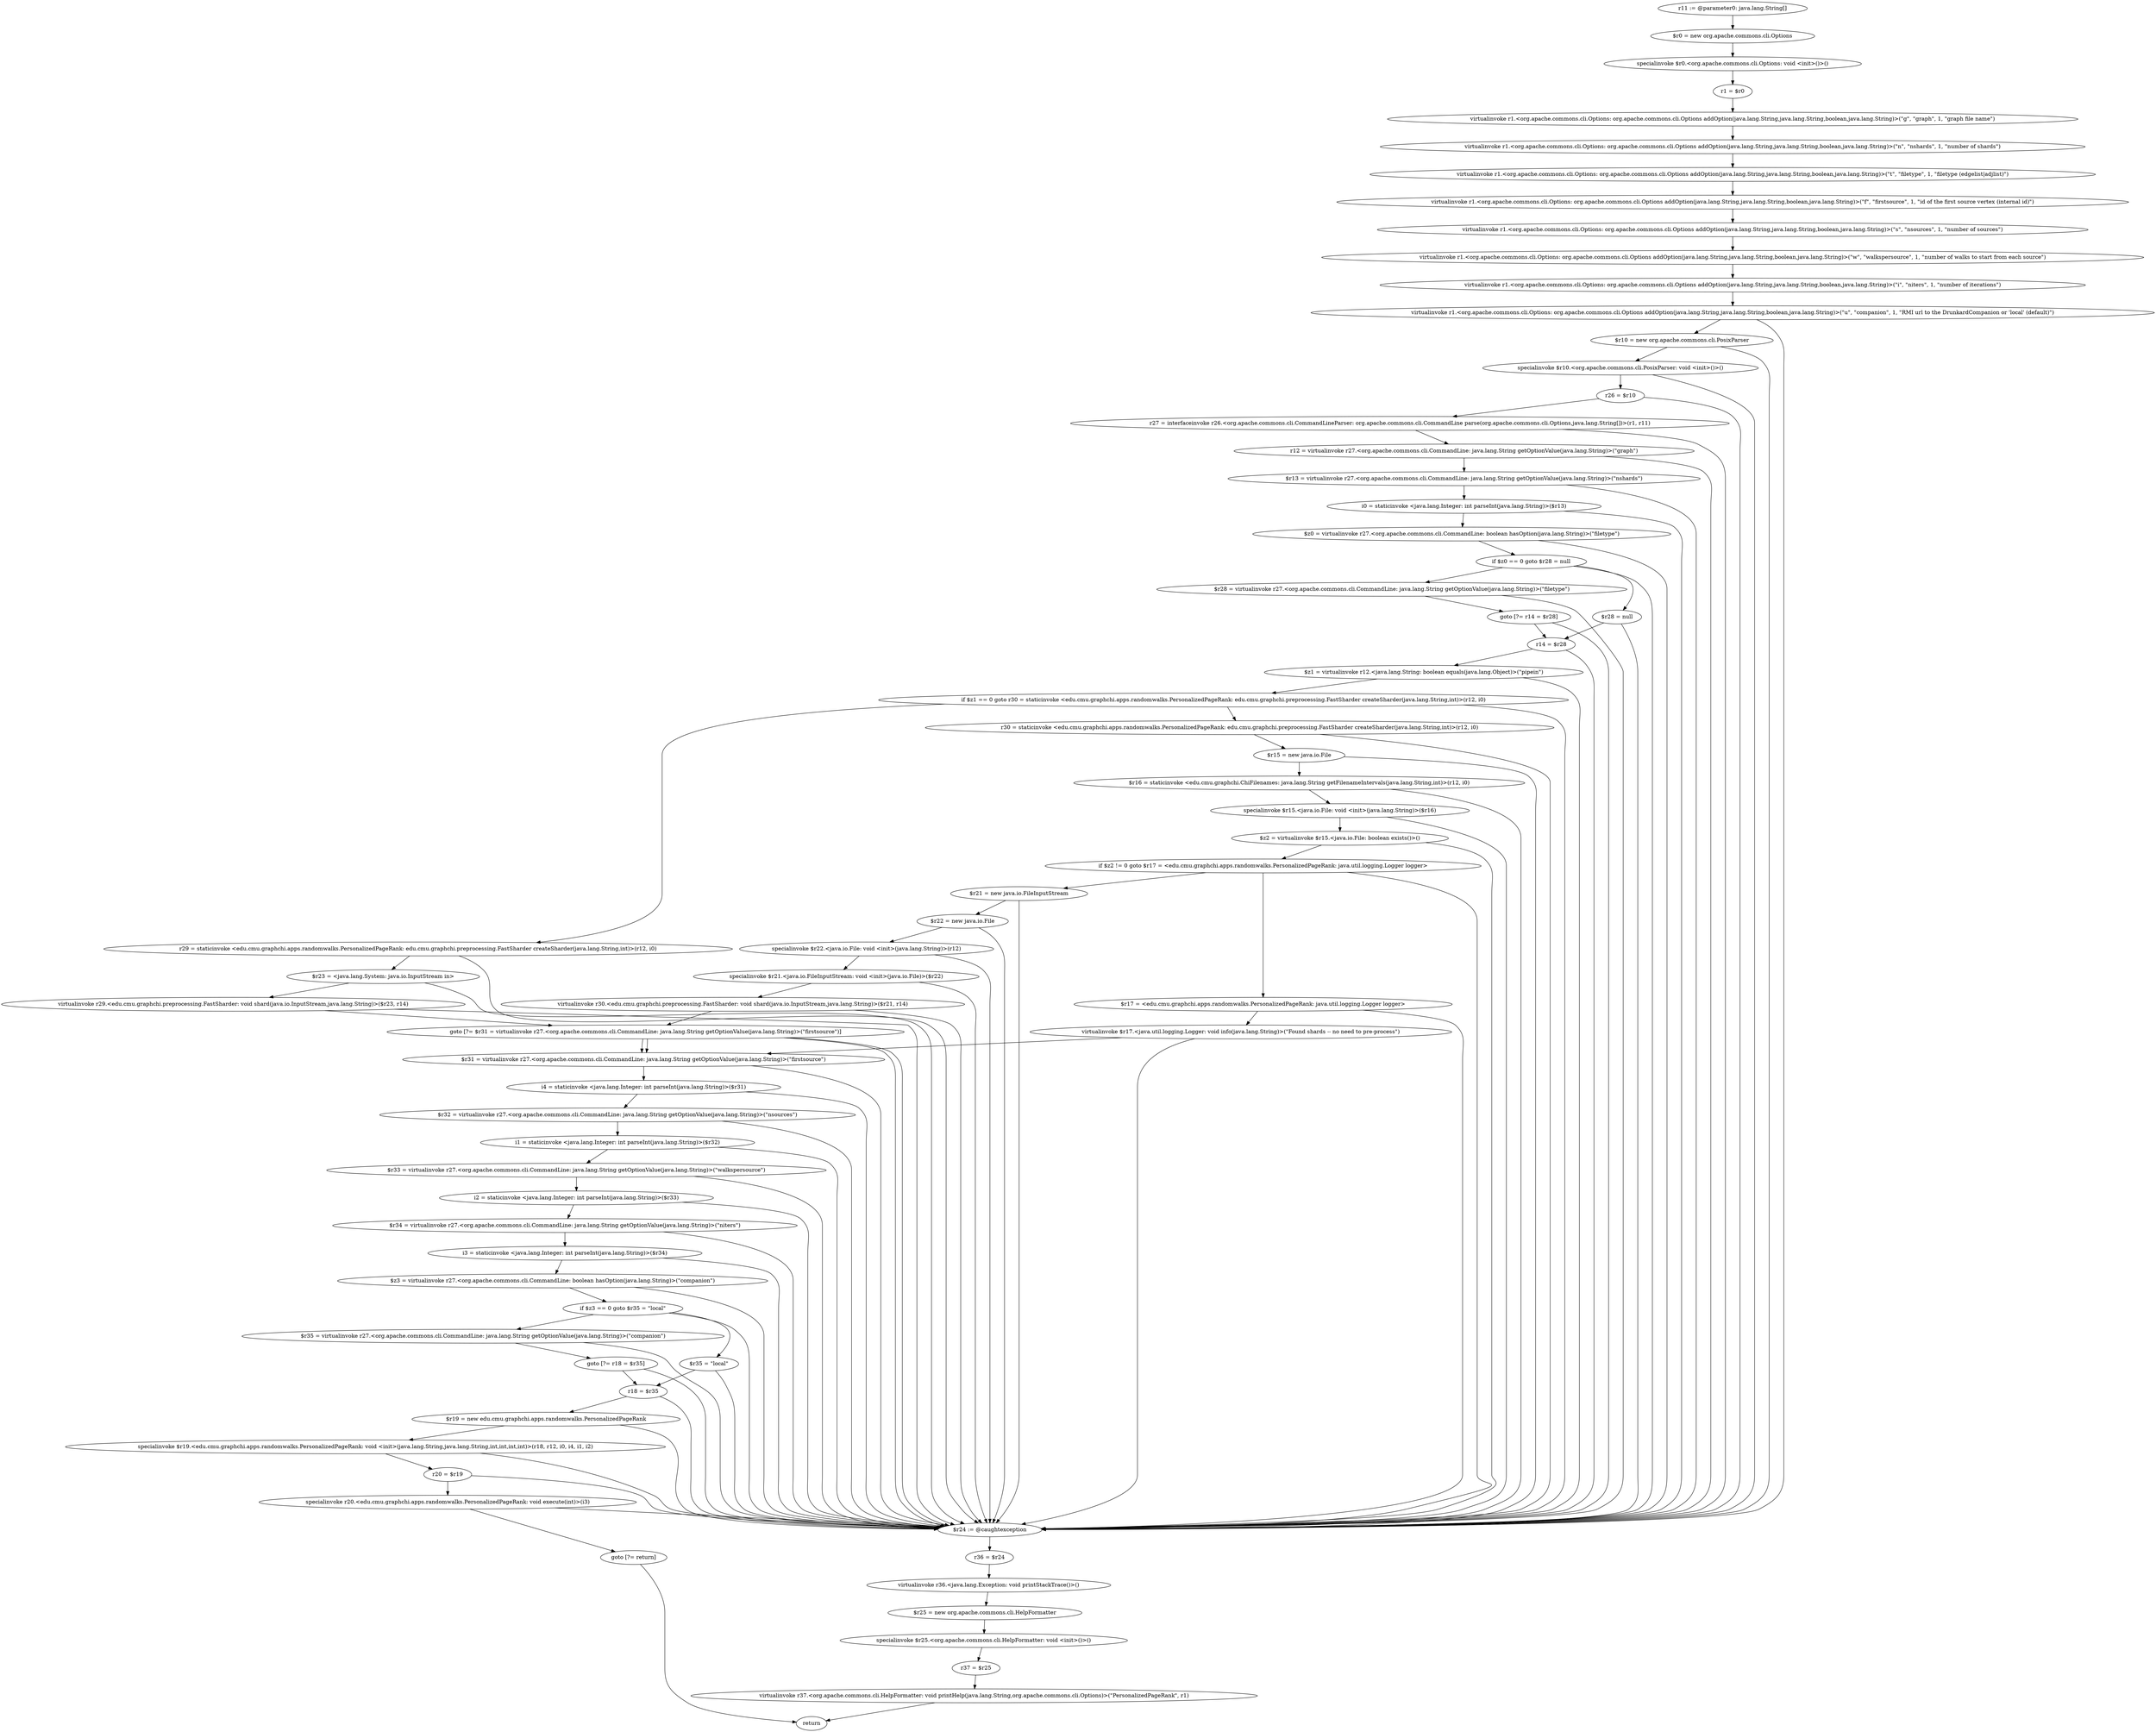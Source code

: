 digraph "unitGraph" {
    "r11 := @parameter0: java.lang.String[]"
    "$r0 = new org.apache.commons.cli.Options"
    "specialinvoke $r0.<org.apache.commons.cli.Options: void <init>()>()"
    "r1 = $r0"
    "virtualinvoke r1.<org.apache.commons.cli.Options: org.apache.commons.cli.Options addOption(java.lang.String,java.lang.String,boolean,java.lang.String)>(\"g\", \"graph\", 1, \"graph file name\")"
    "virtualinvoke r1.<org.apache.commons.cli.Options: org.apache.commons.cli.Options addOption(java.lang.String,java.lang.String,boolean,java.lang.String)>(\"n\", \"nshards\", 1, \"number of shards\")"
    "virtualinvoke r1.<org.apache.commons.cli.Options: org.apache.commons.cli.Options addOption(java.lang.String,java.lang.String,boolean,java.lang.String)>(\"t\", \"filetype\", 1, \"filetype (edgelist|adjlist)\")"
    "virtualinvoke r1.<org.apache.commons.cli.Options: org.apache.commons.cli.Options addOption(java.lang.String,java.lang.String,boolean,java.lang.String)>(\"f\", \"firstsource\", 1, \"id of the first source vertex (internal id)\")"
    "virtualinvoke r1.<org.apache.commons.cli.Options: org.apache.commons.cli.Options addOption(java.lang.String,java.lang.String,boolean,java.lang.String)>(\"s\", \"nsources\", 1, \"number of sources\")"
    "virtualinvoke r1.<org.apache.commons.cli.Options: org.apache.commons.cli.Options addOption(java.lang.String,java.lang.String,boolean,java.lang.String)>(\"w\", \"walkspersource\", 1, \"number of walks to start from each source\")"
    "virtualinvoke r1.<org.apache.commons.cli.Options: org.apache.commons.cli.Options addOption(java.lang.String,java.lang.String,boolean,java.lang.String)>(\"i\", \"niters\", 1, \"number of iterations\")"
    "virtualinvoke r1.<org.apache.commons.cli.Options: org.apache.commons.cli.Options addOption(java.lang.String,java.lang.String,boolean,java.lang.String)>(\"u\", \"companion\", 1, \"RMI url to the DrunkardCompanion or \'local\' (default)\")"
    "$r10 = new org.apache.commons.cli.PosixParser"
    "specialinvoke $r10.<org.apache.commons.cli.PosixParser: void <init>()>()"
    "r26 = $r10"
    "r27 = interfaceinvoke r26.<org.apache.commons.cli.CommandLineParser: org.apache.commons.cli.CommandLine parse(org.apache.commons.cli.Options,java.lang.String[])>(r1, r11)"
    "r12 = virtualinvoke r27.<org.apache.commons.cli.CommandLine: java.lang.String getOptionValue(java.lang.String)>(\"graph\")"
    "$r13 = virtualinvoke r27.<org.apache.commons.cli.CommandLine: java.lang.String getOptionValue(java.lang.String)>(\"nshards\")"
    "i0 = staticinvoke <java.lang.Integer: int parseInt(java.lang.String)>($r13)"
    "$z0 = virtualinvoke r27.<org.apache.commons.cli.CommandLine: boolean hasOption(java.lang.String)>(\"filetype\")"
    "if $z0 == 0 goto $r28 = null"
    "$r28 = virtualinvoke r27.<org.apache.commons.cli.CommandLine: java.lang.String getOptionValue(java.lang.String)>(\"filetype\")"
    "goto [?= r14 = $r28]"
    "$r28 = null"
    "r14 = $r28"
    "$z1 = virtualinvoke r12.<java.lang.String: boolean equals(java.lang.Object)>(\"pipein\")"
    "if $z1 == 0 goto r30 = staticinvoke <edu.cmu.graphchi.apps.randomwalks.PersonalizedPageRank: edu.cmu.graphchi.preprocessing.FastSharder createSharder(java.lang.String,int)>(r12, i0)"
    "r29 = staticinvoke <edu.cmu.graphchi.apps.randomwalks.PersonalizedPageRank: edu.cmu.graphchi.preprocessing.FastSharder createSharder(java.lang.String,int)>(r12, i0)"
    "$r23 = <java.lang.System: java.io.InputStream in>"
    "virtualinvoke r29.<edu.cmu.graphchi.preprocessing.FastSharder: void shard(java.io.InputStream,java.lang.String)>($r23, r14)"
    "goto [?= $r31 = virtualinvoke r27.<org.apache.commons.cli.CommandLine: java.lang.String getOptionValue(java.lang.String)>(\"firstsource\")]"
    "r30 = staticinvoke <edu.cmu.graphchi.apps.randomwalks.PersonalizedPageRank: edu.cmu.graphchi.preprocessing.FastSharder createSharder(java.lang.String,int)>(r12, i0)"
    "$r15 = new java.io.File"
    "$r16 = staticinvoke <edu.cmu.graphchi.ChiFilenames: java.lang.String getFilenameIntervals(java.lang.String,int)>(r12, i0)"
    "specialinvoke $r15.<java.io.File: void <init>(java.lang.String)>($r16)"
    "$z2 = virtualinvoke $r15.<java.io.File: boolean exists()>()"
    "if $z2 != 0 goto $r17 = <edu.cmu.graphchi.apps.randomwalks.PersonalizedPageRank: java.util.logging.Logger logger>"
    "$r21 = new java.io.FileInputStream"
    "$r22 = new java.io.File"
    "specialinvoke $r22.<java.io.File: void <init>(java.lang.String)>(r12)"
    "specialinvoke $r21.<java.io.FileInputStream: void <init>(java.io.File)>($r22)"
    "virtualinvoke r30.<edu.cmu.graphchi.preprocessing.FastSharder: void shard(java.io.InputStream,java.lang.String)>($r21, r14)"
    "$r17 = <edu.cmu.graphchi.apps.randomwalks.PersonalizedPageRank: java.util.logging.Logger logger>"
    "virtualinvoke $r17.<java.util.logging.Logger: void info(java.lang.String)>(\"Found shards -- no need to pre-process\")"
    "$r31 = virtualinvoke r27.<org.apache.commons.cli.CommandLine: java.lang.String getOptionValue(java.lang.String)>(\"firstsource\")"
    "i4 = staticinvoke <java.lang.Integer: int parseInt(java.lang.String)>($r31)"
    "$r32 = virtualinvoke r27.<org.apache.commons.cli.CommandLine: java.lang.String getOptionValue(java.lang.String)>(\"nsources\")"
    "i1 = staticinvoke <java.lang.Integer: int parseInt(java.lang.String)>($r32)"
    "$r33 = virtualinvoke r27.<org.apache.commons.cli.CommandLine: java.lang.String getOptionValue(java.lang.String)>(\"walkspersource\")"
    "i2 = staticinvoke <java.lang.Integer: int parseInt(java.lang.String)>($r33)"
    "$r34 = virtualinvoke r27.<org.apache.commons.cli.CommandLine: java.lang.String getOptionValue(java.lang.String)>(\"niters\")"
    "i3 = staticinvoke <java.lang.Integer: int parseInt(java.lang.String)>($r34)"
    "$z3 = virtualinvoke r27.<org.apache.commons.cli.CommandLine: boolean hasOption(java.lang.String)>(\"companion\")"
    "if $z3 == 0 goto $r35 = \"local\""
    "$r35 = virtualinvoke r27.<org.apache.commons.cli.CommandLine: java.lang.String getOptionValue(java.lang.String)>(\"companion\")"
    "goto [?= r18 = $r35]"
    "$r35 = \"local\""
    "r18 = $r35"
    "$r19 = new edu.cmu.graphchi.apps.randomwalks.PersonalizedPageRank"
    "specialinvoke $r19.<edu.cmu.graphchi.apps.randomwalks.PersonalizedPageRank: void <init>(java.lang.String,java.lang.String,int,int,int,int)>(r18, r12, i0, i4, i1, i2)"
    "r20 = $r19"
    "specialinvoke r20.<edu.cmu.graphchi.apps.randomwalks.PersonalizedPageRank: void execute(int)>(i3)"
    "goto [?= return]"
    "$r24 := @caughtexception"
    "r36 = $r24"
    "virtualinvoke r36.<java.lang.Exception: void printStackTrace()>()"
    "$r25 = new org.apache.commons.cli.HelpFormatter"
    "specialinvoke $r25.<org.apache.commons.cli.HelpFormatter: void <init>()>()"
    "r37 = $r25"
    "virtualinvoke r37.<org.apache.commons.cli.HelpFormatter: void printHelp(java.lang.String,org.apache.commons.cli.Options)>(\"PersonalizedPageRank\", r1)"
    "return"
    "r11 := @parameter0: java.lang.String[]"->"$r0 = new org.apache.commons.cli.Options";
    "$r0 = new org.apache.commons.cli.Options"->"specialinvoke $r0.<org.apache.commons.cli.Options: void <init>()>()";
    "specialinvoke $r0.<org.apache.commons.cli.Options: void <init>()>()"->"r1 = $r0";
    "r1 = $r0"->"virtualinvoke r1.<org.apache.commons.cli.Options: org.apache.commons.cli.Options addOption(java.lang.String,java.lang.String,boolean,java.lang.String)>(\"g\", \"graph\", 1, \"graph file name\")";
    "virtualinvoke r1.<org.apache.commons.cli.Options: org.apache.commons.cli.Options addOption(java.lang.String,java.lang.String,boolean,java.lang.String)>(\"g\", \"graph\", 1, \"graph file name\")"->"virtualinvoke r1.<org.apache.commons.cli.Options: org.apache.commons.cli.Options addOption(java.lang.String,java.lang.String,boolean,java.lang.String)>(\"n\", \"nshards\", 1, \"number of shards\")";
    "virtualinvoke r1.<org.apache.commons.cli.Options: org.apache.commons.cli.Options addOption(java.lang.String,java.lang.String,boolean,java.lang.String)>(\"n\", \"nshards\", 1, \"number of shards\")"->"virtualinvoke r1.<org.apache.commons.cli.Options: org.apache.commons.cli.Options addOption(java.lang.String,java.lang.String,boolean,java.lang.String)>(\"t\", \"filetype\", 1, \"filetype (edgelist|adjlist)\")";
    "virtualinvoke r1.<org.apache.commons.cli.Options: org.apache.commons.cli.Options addOption(java.lang.String,java.lang.String,boolean,java.lang.String)>(\"t\", \"filetype\", 1, \"filetype (edgelist|adjlist)\")"->"virtualinvoke r1.<org.apache.commons.cli.Options: org.apache.commons.cli.Options addOption(java.lang.String,java.lang.String,boolean,java.lang.String)>(\"f\", \"firstsource\", 1, \"id of the first source vertex (internal id)\")";
    "virtualinvoke r1.<org.apache.commons.cli.Options: org.apache.commons.cli.Options addOption(java.lang.String,java.lang.String,boolean,java.lang.String)>(\"f\", \"firstsource\", 1, \"id of the first source vertex (internal id)\")"->"virtualinvoke r1.<org.apache.commons.cli.Options: org.apache.commons.cli.Options addOption(java.lang.String,java.lang.String,boolean,java.lang.String)>(\"s\", \"nsources\", 1, \"number of sources\")";
    "virtualinvoke r1.<org.apache.commons.cli.Options: org.apache.commons.cli.Options addOption(java.lang.String,java.lang.String,boolean,java.lang.String)>(\"s\", \"nsources\", 1, \"number of sources\")"->"virtualinvoke r1.<org.apache.commons.cli.Options: org.apache.commons.cli.Options addOption(java.lang.String,java.lang.String,boolean,java.lang.String)>(\"w\", \"walkspersource\", 1, \"number of walks to start from each source\")";
    "virtualinvoke r1.<org.apache.commons.cli.Options: org.apache.commons.cli.Options addOption(java.lang.String,java.lang.String,boolean,java.lang.String)>(\"w\", \"walkspersource\", 1, \"number of walks to start from each source\")"->"virtualinvoke r1.<org.apache.commons.cli.Options: org.apache.commons.cli.Options addOption(java.lang.String,java.lang.String,boolean,java.lang.String)>(\"i\", \"niters\", 1, \"number of iterations\")";
    "virtualinvoke r1.<org.apache.commons.cli.Options: org.apache.commons.cli.Options addOption(java.lang.String,java.lang.String,boolean,java.lang.String)>(\"i\", \"niters\", 1, \"number of iterations\")"->"virtualinvoke r1.<org.apache.commons.cli.Options: org.apache.commons.cli.Options addOption(java.lang.String,java.lang.String,boolean,java.lang.String)>(\"u\", \"companion\", 1, \"RMI url to the DrunkardCompanion or \'local\' (default)\")";
    "virtualinvoke r1.<org.apache.commons.cli.Options: org.apache.commons.cli.Options addOption(java.lang.String,java.lang.String,boolean,java.lang.String)>(\"u\", \"companion\", 1, \"RMI url to the DrunkardCompanion or \'local\' (default)\")"->"$r10 = new org.apache.commons.cli.PosixParser";
    "virtualinvoke r1.<org.apache.commons.cli.Options: org.apache.commons.cli.Options addOption(java.lang.String,java.lang.String,boolean,java.lang.String)>(\"u\", \"companion\", 1, \"RMI url to the DrunkardCompanion or \'local\' (default)\")"->"$r24 := @caughtexception";
    "$r10 = new org.apache.commons.cli.PosixParser"->"specialinvoke $r10.<org.apache.commons.cli.PosixParser: void <init>()>()";
    "$r10 = new org.apache.commons.cli.PosixParser"->"$r24 := @caughtexception";
    "specialinvoke $r10.<org.apache.commons.cli.PosixParser: void <init>()>()"->"r26 = $r10";
    "specialinvoke $r10.<org.apache.commons.cli.PosixParser: void <init>()>()"->"$r24 := @caughtexception";
    "r26 = $r10"->"r27 = interfaceinvoke r26.<org.apache.commons.cli.CommandLineParser: org.apache.commons.cli.CommandLine parse(org.apache.commons.cli.Options,java.lang.String[])>(r1, r11)";
    "r26 = $r10"->"$r24 := @caughtexception";
    "r27 = interfaceinvoke r26.<org.apache.commons.cli.CommandLineParser: org.apache.commons.cli.CommandLine parse(org.apache.commons.cli.Options,java.lang.String[])>(r1, r11)"->"r12 = virtualinvoke r27.<org.apache.commons.cli.CommandLine: java.lang.String getOptionValue(java.lang.String)>(\"graph\")";
    "r27 = interfaceinvoke r26.<org.apache.commons.cli.CommandLineParser: org.apache.commons.cli.CommandLine parse(org.apache.commons.cli.Options,java.lang.String[])>(r1, r11)"->"$r24 := @caughtexception";
    "r12 = virtualinvoke r27.<org.apache.commons.cli.CommandLine: java.lang.String getOptionValue(java.lang.String)>(\"graph\")"->"$r13 = virtualinvoke r27.<org.apache.commons.cli.CommandLine: java.lang.String getOptionValue(java.lang.String)>(\"nshards\")";
    "r12 = virtualinvoke r27.<org.apache.commons.cli.CommandLine: java.lang.String getOptionValue(java.lang.String)>(\"graph\")"->"$r24 := @caughtexception";
    "$r13 = virtualinvoke r27.<org.apache.commons.cli.CommandLine: java.lang.String getOptionValue(java.lang.String)>(\"nshards\")"->"i0 = staticinvoke <java.lang.Integer: int parseInt(java.lang.String)>($r13)";
    "$r13 = virtualinvoke r27.<org.apache.commons.cli.CommandLine: java.lang.String getOptionValue(java.lang.String)>(\"nshards\")"->"$r24 := @caughtexception";
    "i0 = staticinvoke <java.lang.Integer: int parseInt(java.lang.String)>($r13)"->"$z0 = virtualinvoke r27.<org.apache.commons.cli.CommandLine: boolean hasOption(java.lang.String)>(\"filetype\")";
    "i0 = staticinvoke <java.lang.Integer: int parseInt(java.lang.String)>($r13)"->"$r24 := @caughtexception";
    "$z0 = virtualinvoke r27.<org.apache.commons.cli.CommandLine: boolean hasOption(java.lang.String)>(\"filetype\")"->"if $z0 == 0 goto $r28 = null";
    "$z0 = virtualinvoke r27.<org.apache.commons.cli.CommandLine: boolean hasOption(java.lang.String)>(\"filetype\")"->"$r24 := @caughtexception";
    "if $z0 == 0 goto $r28 = null"->"$r28 = virtualinvoke r27.<org.apache.commons.cli.CommandLine: java.lang.String getOptionValue(java.lang.String)>(\"filetype\")";
    "if $z0 == 0 goto $r28 = null"->"$r28 = null";
    "if $z0 == 0 goto $r28 = null"->"$r24 := @caughtexception";
    "$r28 = virtualinvoke r27.<org.apache.commons.cli.CommandLine: java.lang.String getOptionValue(java.lang.String)>(\"filetype\")"->"goto [?= r14 = $r28]";
    "$r28 = virtualinvoke r27.<org.apache.commons.cli.CommandLine: java.lang.String getOptionValue(java.lang.String)>(\"filetype\")"->"$r24 := @caughtexception";
    "goto [?= r14 = $r28]"->"r14 = $r28";
    "goto [?= r14 = $r28]"->"$r24 := @caughtexception";
    "$r28 = null"->"r14 = $r28";
    "$r28 = null"->"$r24 := @caughtexception";
    "r14 = $r28"->"$z1 = virtualinvoke r12.<java.lang.String: boolean equals(java.lang.Object)>(\"pipein\")";
    "r14 = $r28"->"$r24 := @caughtexception";
    "$z1 = virtualinvoke r12.<java.lang.String: boolean equals(java.lang.Object)>(\"pipein\")"->"if $z1 == 0 goto r30 = staticinvoke <edu.cmu.graphchi.apps.randomwalks.PersonalizedPageRank: edu.cmu.graphchi.preprocessing.FastSharder createSharder(java.lang.String,int)>(r12, i0)";
    "$z1 = virtualinvoke r12.<java.lang.String: boolean equals(java.lang.Object)>(\"pipein\")"->"$r24 := @caughtexception";
    "if $z1 == 0 goto r30 = staticinvoke <edu.cmu.graphchi.apps.randomwalks.PersonalizedPageRank: edu.cmu.graphchi.preprocessing.FastSharder createSharder(java.lang.String,int)>(r12, i0)"->"r29 = staticinvoke <edu.cmu.graphchi.apps.randomwalks.PersonalizedPageRank: edu.cmu.graphchi.preprocessing.FastSharder createSharder(java.lang.String,int)>(r12, i0)";
    "if $z1 == 0 goto r30 = staticinvoke <edu.cmu.graphchi.apps.randomwalks.PersonalizedPageRank: edu.cmu.graphchi.preprocessing.FastSharder createSharder(java.lang.String,int)>(r12, i0)"->"r30 = staticinvoke <edu.cmu.graphchi.apps.randomwalks.PersonalizedPageRank: edu.cmu.graphchi.preprocessing.FastSharder createSharder(java.lang.String,int)>(r12, i0)";
    "if $z1 == 0 goto r30 = staticinvoke <edu.cmu.graphchi.apps.randomwalks.PersonalizedPageRank: edu.cmu.graphchi.preprocessing.FastSharder createSharder(java.lang.String,int)>(r12, i0)"->"$r24 := @caughtexception";
    "r29 = staticinvoke <edu.cmu.graphchi.apps.randomwalks.PersonalizedPageRank: edu.cmu.graphchi.preprocessing.FastSharder createSharder(java.lang.String,int)>(r12, i0)"->"$r23 = <java.lang.System: java.io.InputStream in>";
    "r29 = staticinvoke <edu.cmu.graphchi.apps.randomwalks.PersonalizedPageRank: edu.cmu.graphchi.preprocessing.FastSharder createSharder(java.lang.String,int)>(r12, i0)"->"$r24 := @caughtexception";
    "$r23 = <java.lang.System: java.io.InputStream in>"->"virtualinvoke r29.<edu.cmu.graphchi.preprocessing.FastSharder: void shard(java.io.InputStream,java.lang.String)>($r23, r14)";
    "$r23 = <java.lang.System: java.io.InputStream in>"->"$r24 := @caughtexception";
    "virtualinvoke r29.<edu.cmu.graphchi.preprocessing.FastSharder: void shard(java.io.InputStream,java.lang.String)>($r23, r14)"->"goto [?= $r31 = virtualinvoke r27.<org.apache.commons.cli.CommandLine: java.lang.String getOptionValue(java.lang.String)>(\"firstsource\")]";
    "virtualinvoke r29.<edu.cmu.graphchi.preprocessing.FastSharder: void shard(java.io.InputStream,java.lang.String)>($r23, r14)"->"$r24 := @caughtexception";
    "goto [?= $r31 = virtualinvoke r27.<org.apache.commons.cli.CommandLine: java.lang.String getOptionValue(java.lang.String)>(\"firstsource\")]"->"$r31 = virtualinvoke r27.<org.apache.commons.cli.CommandLine: java.lang.String getOptionValue(java.lang.String)>(\"firstsource\")";
    "goto [?= $r31 = virtualinvoke r27.<org.apache.commons.cli.CommandLine: java.lang.String getOptionValue(java.lang.String)>(\"firstsource\")]"->"$r24 := @caughtexception";
    "r30 = staticinvoke <edu.cmu.graphchi.apps.randomwalks.PersonalizedPageRank: edu.cmu.graphchi.preprocessing.FastSharder createSharder(java.lang.String,int)>(r12, i0)"->"$r15 = new java.io.File";
    "r30 = staticinvoke <edu.cmu.graphchi.apps.randomwalks.PersonalizedPageRank: edu.cmu.graphchi.preprocessing.FastSharder createSharder(java.lang.String,int)>(r12, i0)"->"$r24 := @caughtexception";
    "$r15 = new java.io.File"->"$r16 = staticinvoke <edu.cmu.graphchi.ChiFilenames: java.lang.String getFilenameIntervals(java.lang.String,int)>(r12, i0)";
    "$r15 = new java.io.File"->"$r24 := @caughtexception";
    "$r16 = staticinvoke <edu.cmu.graphchi.ChiFilenames: java.lang.String getFilenameIntervals(java.lang.String,int)>(r12, i0)"->"specialinvoke $r15.<java.io.File: void <init>(java.lang.String)>($r16)";
    "$r16 = staticinvoke <edu.cmu.graphchi.ChiFilenames: java.lang.String getFilenameIntervals(java.lang.String,int)>(r12, i0)"->"$r24 := @caughtexception";
    "specialinvoke $r15.<java.io.File: void <init>(java.lang.String)>($r16)"->"$z2 = virtualinvoke $r15.<java.io.File: boolean exists()>()";
    "specialinvoke $r15.<java.io.File: void <init>(java.lang.String)>($r16)"->"$r24 := @caughtexception";
    "$z2 = virtualinvoke $r15.<java.io.File: boolean exists()>()"->"if $z2 != 0 goto $r17 = <edu.cmu.graphchi.apps.randomwalks.PersonalizedPageRank: java.util.logging.Logger logger>";
    "$z2 = virtualinvoke $r15.<java.io.File: boolean exists()>()"->"$r24 := @caughtexception";
    "if $z2 != 0 goto $r17 = <edu.cmu.graphchi.apps.randomwalks.PersonalizedPageRank: java.util.logging.Logger logger>"->"$r21 = new java.io.FileInputStream";
    "if $z2 != 0 goto $r17 = <edu.cmu.graphchi.apps.randomwalks.PersonalizedPageRank: java.util.logging.Logger logger>"->"$r17 = <edu.cmu.graphchi.apps.randomwalks.PersonalizedPageRank: java.util.logging.Logger logger>";
    "if $z2 != 0 goto $r17 = <edu.cmu.graphchi.apps.randomwalks.PersonalizedPageRank: java.util.logging.Logger logger>"->"$r24 := @caughtexception";
    "$r21 = new java.io.FileInputStream"->"$r22 = new java.io.File";
    "$r21 = new java.io.FileInputStream"->"$r24 := @caughtexception";
    "$r22 = new java.io.File"->"specialinvoke $r22.<java.io.File: void <init>(java.lang.String)>(r12)";
    "$r22 = new java.io.File"->"$r24 := @caughtexception";
    "specialinvoke $r22.<java.io.File: void <init>(java.lang.String)>(r12)"->"specialinvoke $r21.<java.io.FileInputStream: void <init>(java.io.File)>($r22)";
    "specialinvoke $r22.<java.io.File: void <init>(java.lang.String)>(r12)"->"$r24 := @caughtexception";
    "specialinvoke $r21.<java.io.FileInputStream: void <init>(java.io.File)>($r22)"->"virtualinvoke r30.<edu.cmu.graphchi.preprocessing.FastSharder: void shard(java.io.InputStream,java.lang.String)>($r21, r14)";
    "specialinvoke $r21.<java.io.FileInputStream: void <init>(java.io.File)>($r22)"->"$r24 := @caughtexception";
    "virtualinvoke r30.<edu.cmu.graphchi.preprocessing.FastSharder: void shard(java.io.InputStream,java.lang.String)>($r21, r14)"->"goto [?= $r31 = virtualinvoke r27.<org.apache.commons.cli.CommandLine: java.lang.String getOptionValue(java.lang.String)>(\"firstsource\")]";
    "virtualinvoke r30.<edu.cmu.graphchi.preprocessing.FastSharder: void shard(java.io.InputStream,java.lang.String)>($r21, r14)"->"$r24 := @caughtexception";
    "goto [?= $r31 = virtualinvoke r27.<org.apache.commons.cli.CommandLine: java.lang.String getOptionValue(java.lang.String)>(\"firstsource\")]"->"$r31 = virtualinvoke r27.<org.apache.commons.cli.CommandLine: java.lang.String getOptionValue(java.lang.String)>(\"firstsource\")";
    "goto [?= $r31 = virtualinvoke r27.<org.apache.commons.cli.CommandLine: java.lang.String getOptionValue(java.lang.String)>(\"firstsource\")]"->"$r24 := @caughtexception";
    "$r17 = <edu.cmu.graphchi.apps.randomwalks.PersonalizedPageRank: java.util.logging.Logger logger>"->"virtualinvoke $r17.<java.util.logging.Logger: void info(java.lang.String)>(\"Found shards -- no need to pre-process\")";
    "$r17 = <edu.cmu.graphchi.apps.randomwalks.PersonalizedPageRank: java.util.logging.Logger logger>"->"$r24 := @caughtexception";
    "virtualinvoke $r17.<java.util.logging.Logger: void info(java.lang.String)>(\"Found shards -- no need to pre-process\")"->"$r31 = virtualinvoke r27.<org.apache.commons.cli.CommandLine: java.lang.String getOptionValue(java.lang.String)>(\"firstsource\")";
    "virtualinvoke $r17.<java.util.logging.Logger: void info(java.lang.String)>(\"Found shards -- no need to pre-process\")"->"$r24 := @caughtexception";
    "$r31 = virtualinvoke r27.<org.apache.commons.cli.CommandLine: java.lang.String getOptionValue(java.lang.String)>(\"firstsource\")"->"i4 = staticinvoke <java.lang.Integer: int parseInt(java.lang.String)>($r31)";
    "$r31 = virtualinvoke r27.<org.apache.commons.cli.CommandLine: java.lang.String getOptionValue(java.lang.String)>(\"firstsource\")"->"$r24 := @caughtexception";
    "i4 = staticinvoke <java.lang.Integer: int parseInt(java.lang.String)>($r31)"->"$r32 = virtualinvoke r27.<org.apache.commons.cli.CommandLine: java.lang.String getOptionValue(java.lang.String)>(\"nsources\")";
    "i4 = staticinvoke <java.lang.Integer: int parseInt(java.lang.String)>($r31)"->"$r24 := @caughtexception";
    "$r32 = virtualinvoke r27.<org.apache.commons.cli.CommandLine: java.lang.String getOptionValue(java.lang.String)>(\"nsources\")"->"i1 = staticinvoke <java.lang.Integer: int parseInt(java.lang.String)>($r32)";
    "$r32 = virtualinvoke r27.<org.apache.commons.cli.CommandLine: java.lang.String getOptionValue(java.lang.String)>(\"nsources\")"->"$r24 := @caughtexception";
    "i1 = staticinvoke <java.lang.Integer: int parseInt(java.lang.String)>($r32)"->"$r33 = virtualinvoke r27.<org.apache.commons.cli.CommandLine: java.lang.String getOptionValue(java.lang.String)>(\"walkspersource\")";
    "i1 = staticinvoke <java.lang.Integer: int parseInt(java.lang.String)>($r32)"->"$r24 := @caughtexception";
    "$r33 = virtualinvoke r27.<org.apache.commons.cli.CommandLine: java.lang.String getOptionValue(java.lang.String)>(\"walkspersource\")"->"i2 = staticinvoke <java.lang.Integer: int parseInt(java.lang.String)>($r33)";
    "$r33 = virtualinvoke r27.<org.apache.commons.cli.CommandLine: java.lang.String getOptionValue(java.lang.String)>(\"walkspersource\")"->"$r24 := @caughtexception";
    "i2 = staticinvoke <java.lang.Integer: int parseInt(java.lang.String)>($r33)"->"$r34 = virtualinvoke r27.<org.apache.commons.cli.CommandLine: java.lang.String getOptionValue(java.lang.String)>(\"niters\")";
    "i2 = staticinvoke <java.lang.Integer: int parseInt(java.lang.String)>($r33)"->"$r24 := @caughtexception";
    "$r34 = virtualinvoke r27.<org.apache.commons.cli.CommandLine: java.lang.String getOptionValue(java.lang.String)>(\"niters\")"->"i3 = staticinvoke <java.lang.Integer: int parseInt(java.lang.String)>($r34)";
    "$r34 = virtualinvoke r27.<org.apache.commons.cli.CommandLine: java.lang.String getOptionValue(java.lang.String)>(\"niters\")"->"$r24 := @caughtexception";
    "i3 = staticinvoke <java.lang.Integer: int parseInt(java.lang.String)>($r34)"->"$z3 = virtualinvoke r27.<org.apache.commons.cli.CommandLine: boolean hasOption(java.lang.String)>(\"companion\")";
    "i3 = staticinvoke <java.lang.Integer: int parseInt(java.lang.String)>($r34)"->"$r24 := @caughtexception";
    "$z3 = virtualinvoke r27.<org.apache.commons.cli.CommandLine: boolean hasOption(java.lang.String)>(\"companion\")"->"if $z3 == 0 goto $r35 = \"local\"";
    "$z3 = virtualinvoke r27.<org.apache.commons.cli.CommandLine: boolean hasOption(java.lang.String)>(\"companion\")"->"$r24 := @caughtexception";
    "if $z3 == 0 goto $r35 = \"local\""->"$r35 = virtualinvoke r27.<org.apache.commons.cli.CommandLine: java.lang.String getOptionValue(java.lang.String)>(\"companion\")";
    "if $z3 == 0 goto $r35 = \"local\""->"$r35 = \"local\"";
    "if $z3 == 0 goto $r35 = \"local\""->"$r24 := @caughtexception";
    "$r35 = virtualinvoke r27.<org.apache.commons.cli.CommandLine: java.lang.String getOptionValue(java.lang.String)>(\"companion\")"->"goto [?= r18 = $r35]";
    "$r35 = virtualinvoke r27.<org.apache.commons.cli.CommandLine: java.lang.String getOptionValue(java.lang.String)>(\"companion\")"->"$r24 := @caughtexception";
    "goto [?= r18 = $r35]"->"r18 = $r35";
    "goto [?= r18 = $r35]"->"$r24 := @caughtexception";
    "$r35 = \"local\""->"r18 = $r35";
    "$r35 = \"local\""->"$r24 := @caughtexception";
    "r18 = $r35"->"$r19 = new edu.cmu.graphchi.apps.randomwalks.PersonalizedPageRank";
    "r18 = $r35"->"$r24 := @caughtexception";
    "$r19 = new edu.cmu.graphchi.apps.randomwalks.PersonalizedPageRank"->"specialinvoke $r19.<edu.cmu.graphchi.apps.randomwalks.PersonalizedPageRank: void <init>(java.lang.String,java.lang.String,int,int,int,int)>(r18, r12, i0, i4, i1, i2)";
    "$r19 = new edu.cmu.graphchi.apps.randomwalks.PersonalizedPageRank"->"$r24 := @caughtexception";
    "specialinvoke $r19.<edu.cmu.graphchi.apps.randomwalks.PersonalizedPageRank: void <init>(java.lang.String,java.lang.String,int,int,int,int)>(r18, r12, i0, i4, i1, i2)"->"r20 = $r19";
    "specialinvoke $r19.<edu.cmu.graphchi.apps.randomwalks.PersonalizedPageRank: void <init>(java.lang.String,java.lang.String,int,int,int,int)>(r18, r12, i0, i4, i1, i2)"->"$r24 := @caughtexception";
    "r20 = $r19"->"specialinvoke r20.<edu.cmu.graphchi.apps.randomwalks.PersonalizedPageRank: void execute(int)>(i3)";
    "r20 = $r19"->"$r24 := @caughtexception";
    "specialinvoke r20.<edu.cmu.graphchi.apps.randomwalks.PersonalizedPageRank: void execute(int)>(i3)"->"goto [?= return]";
    "specialinvoke r20.<edu.cmu.graphchi.apps.randomwalks.PersonalizedPageRank: void execute(int)>(i3)"->"$r24 := @caughtexception";
    "goto [?= return]"->"return";
    "$r24 := @caughtexception"->"r36 = $r24";
    "r36 = $r24"->"virtualinvoke r36.<java.lang.Exception: void printStackTrace()>()";
    "virtualinvoke r36.<java.lang.Exception: void printStackTrace()>()"->"$r25 = new org.apache.commons.cli.HelpFormatter";
    "$r25 = new org.apache.commons.cli.HelpFormatter"->"specialinvoke $r25.<org.apache.commons.cli.HelpFormatter: void <init>()>()";
    "specialinvoke $r25.<org.apache.commons.cli.HelpFormatter: void <init>()>()"->"r37 = $r25";
    "r37 = $r25"->"virtualinvoke r37.<org.apache.commons.cli.HelpFormatter: void printHelp(java.lang.String,org.apache.commons.cli.Options)>(\"PersonalizedPageRank\", r1)";
    "virtualinvoke r37.<org.apache.commons.cli.HelpFormatter: void printHelp(java.lang.String,org.apache.commons.cli.Options)>(\"PersonalizedPageRank\", r1)"->"return";
}
